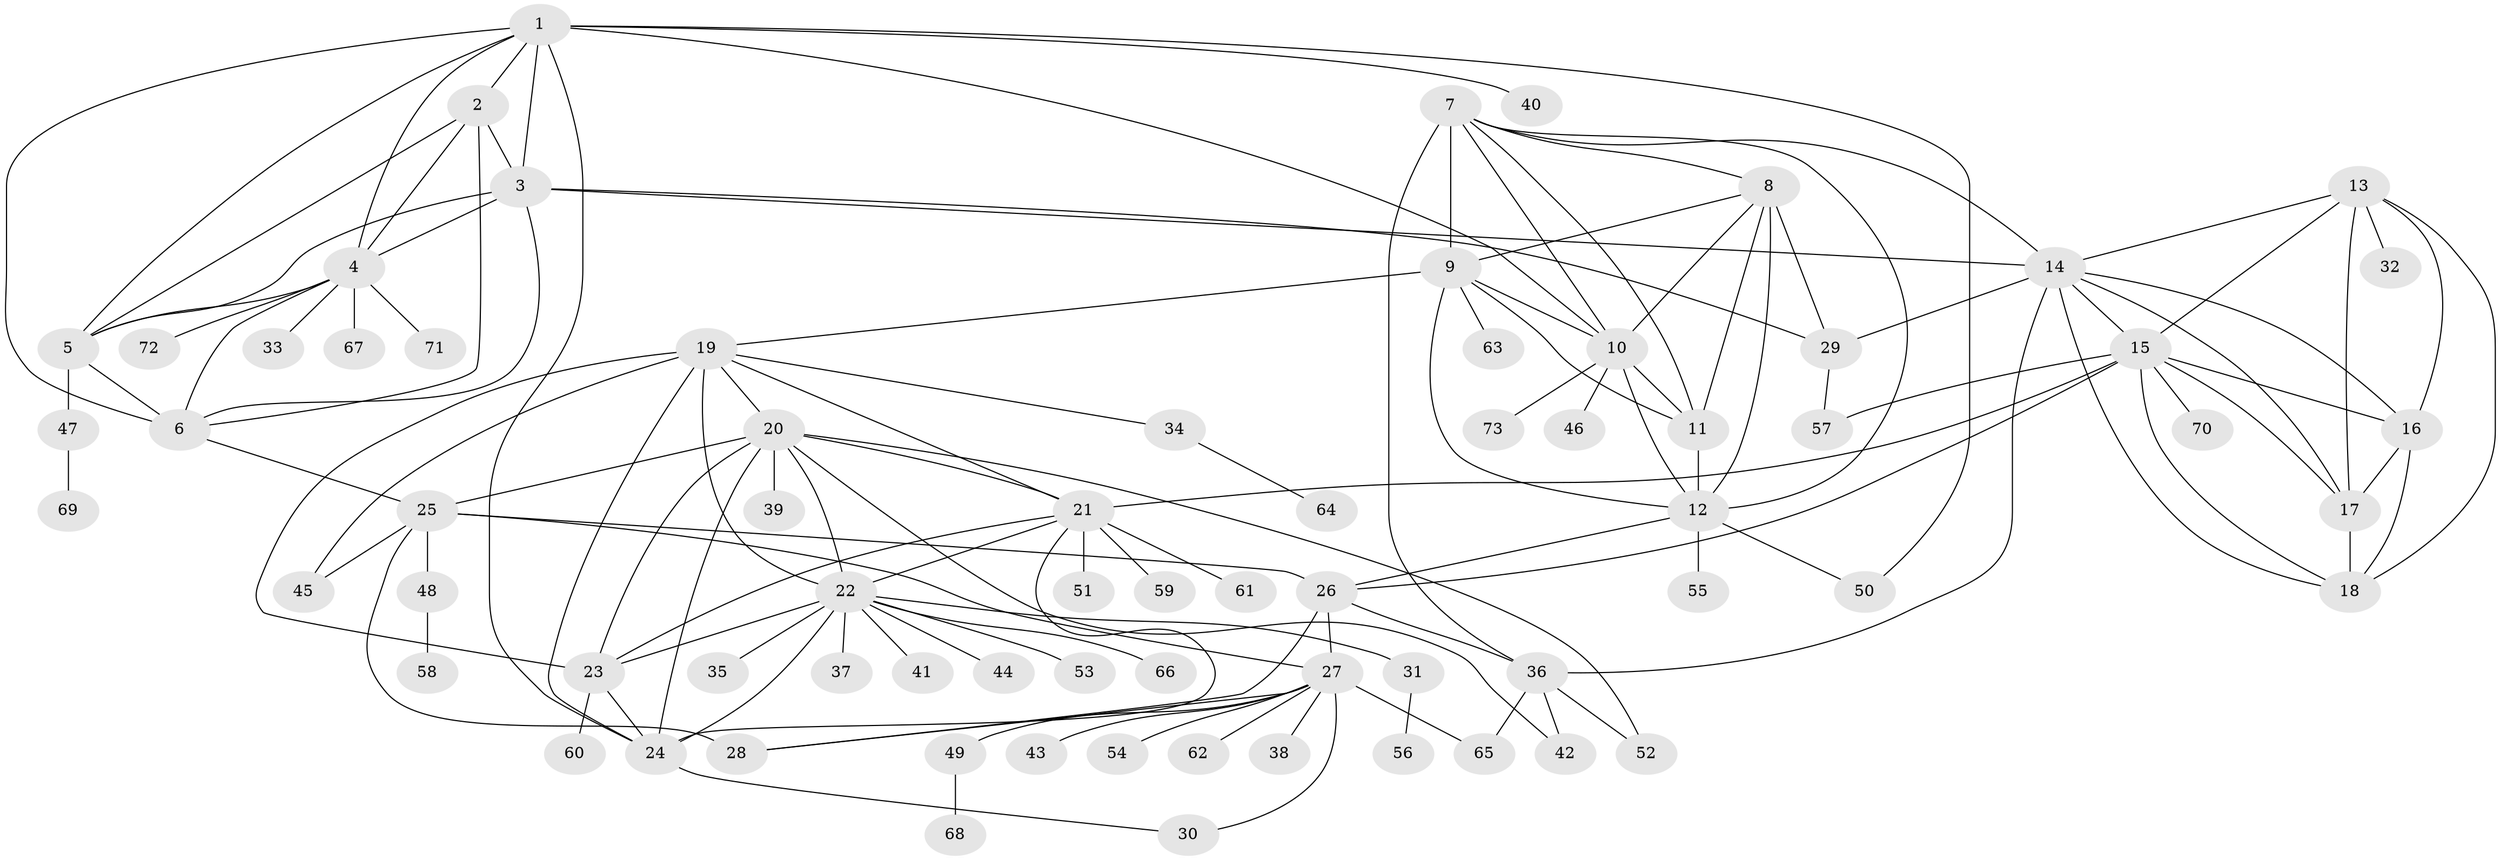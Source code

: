 // original degree distribution, {10: 0.05785123966942149, 9: 0.049586776859504134, 7: 0.04132231404958678, 11: 0.008264462809917356, 8: 0.03305785123966942, 6: 0.024793388429752067, 5: 0.01652892561983471, 13: 0.01652892561983471, 2: 0.1652892561983471, 1: 0.5619834710743802, 4: 0.008264462809917356, 3: 0.01652892561983471}
// Generated by graph-tools (version 1.1) at 2025/52/03/04/25 22:52:47]
// undirected, 73 vertices, 132 edges
graph export_dot {
  node [color=gray90,style=filled];
  1;
  2;
  3;
  4;
  5;
  6;
  7;
  8;
  9;
  10;
  11;
  12;
  13;
  14;
  15;
  16;
  17;
  18;
  19;
  20;
  21;
  22;
  23;
  24;
  25;
  26;
  27;
  28;
  29;
  30;
  31;
  32;
  33;
  34;
  35;
  36;
  37;
  38;
  39;
  40;
  41;
  42;
  43;
  44;
  45;
  46;
  47;
  48;
  49;
  50;
  51;
  52;
  53;
  54;
  55;
  56;
  57;
  58;
  59;
  60;
  61;
  62;
  63;
  64;
  65;
  66;
  67;
  68;
  69;
  70;
  71;
  72;
  73;
  1 -- 2 [weight=1.0];
  1 -- 3 [weight=1.0];
  1 -- 4 [weight=1.0];
  1 -- 5 [weight=1.0];
  1 -- 6 [weight=1.0];
  1 -- 10 [weight=1.0];
  1 -- 24 [weight=1.0];
  1 -- 40 [weight=1.0];
  1 -- 50 [weight=1.0];
  2 -- 3 [weight=4.0];
  2 -- 4 [weight=1.0];
  2 -- 5 [weight=1.0];
  2 -- 6 [weight=1.0];
  3 -- 4 [weight=1.0];
  3 -- 5 [weight=1.0];
  3 -- 6 [weight=1.0];
  3 -- 14 [weight=1.0];
  3 -- 29 [weight=1.0];
  4 -- 5 [weight=1.0];
  4 -- 6 [weight=1.0];
  4 -- 33 [weight=1.0];
  4 -- 67 [weight=1.0];
  4 -- 71 [weight=1.0];
  4 -- 72 [weight=1.0];
  5 -- 6 [weight=1.0];
  5 -- 47 [weight=1.0];
  6 -- 25 [weight=1.0];
  7 -- 8 [weight=1.0];
  7 -- 9 [weight=1.0];
  7 -- 10 [weight=1.0];
  7 -- 11 [weight=1.0];
  7 -- 12 [weight=1.0];
  7 -- 14 [weight=1.0];
  7 -- 36 [weight=4.0];
  8 -- 9 [weight=1.0];
  8 -- 10 [weight=1.0];
  8 -- 11 [weight=1.0];
  8 -- 12 [weight=1.0];
  8 -- 29 [weight=4.0];
  9 -- 10 [weight=1.0];
  9 -- 11 [weight=1.0];
  9 -- 12 [weight=1.0];
  9 -- 19 [weight=1.0];
  9 -- 63 [weight=1.0];
  10 -- 11 [weight=1.0];
  10 -- 12 [weight=1.0];
  10 -- 46 [weight=1.0];
  10 -- 73 [weight=1.0];
  11 -- 12 [weight=1.0];
  12 -- 26 [weight=1.0];
  12 -- 50 [weight=1.0];
  12 -- 55 [weight=1.0];
  13 -- 14 [weight=1.0];
  13 -- 15 [weight=1.0];
  13 -- 16 [weight=1.0];
  13 -- 17 [weight=1.0];
  13 -- 18 [weight=1.0];
  13 -- 32 [weight=1.0];
  14 -- 15 [weight=1.0];
  14 -- 16 [weight=1.0];
  14 -- 17 [weight=1.0];
  14 -- 18 [weight=1.0];
  14 -- 29 [weight=1.0];
  14 -- 36 [weight=1.0];
  15 -- 16 [weight=1.0];
  15 -- 17 [weight=1.0];
  15 -- 18 [weight=1.0];
  15 -- 21 [weight=1.0];
  15 -- 26 [weight=1.0];
  15 -- 57 [weight=1.0];
  15 -- 70 [weight=1.0];
  16 -- 17 [weight=4.0];
  16 -- 18 [weight=1.0];
  17 -- 18 [weight=1.0];
  19 -- 20 [weight=1.0];
  19 -- 21 [weight=1.0];
  19 -- 22 [weight=1.0];
  19 -- 23 [weight=1.0];
  19 -- 24 [weight=1.0];
  19 -- 34 [weight=1.0];
  19 -- 45 [weight=1.0];
  20 -- 21 [weight=1.0];
  20 -- 22 [weight=1.0];
  20 -- 23 [weight=1.0];
  20 -- 24 [weight=1.0];
  20 -- 25 [weight=1.0];
  20 -- 39 [weight=1.0];
  20 -- 42 [weight=1.0];
  20 -- 52 [weight=1.0];
  21 -- 22 [weight=1.0];
  21 -- 23 [weight=1.0];
  21 -- 24 [weight=1.0];
  21 -- 51 [weight=1.0];
  21 -- 59 [weight=1.0];
  21 -- 61 [weight=1.0];
  22 -- 23 [weight=1.0];
  22 -- 24 [weight=1.0];
  22 -- 31 [weight=1.0];
  22 -- 35 [weight=1.0];
  22 -- 37 [weight=1.0];
  22 -- 41 [weight=1.0];
  22 -- 44 [weight=1.0];
  22 -- 53 [weight=1.0];
  22 -- 66 [weight=1.0];
  23 -- 24 [weight=1.0];
  23 -- 60 [weight=2.0];
  24 -- 30 [weight=1.0];
  25 -- 26 [weight=3.0];
  25 -- 27 [weight=3.0];
  25 -- 28 [weight=4.0];
  25 -- 45 [weight=1.0];
  25 -- 48 [weight=1.0];
  26 -- 27 [weight=1.0];
  26 -- 28 [weight=1.0];
  26 -- 36 [weight=1.0];
  27 -- 28 [weight=1.0];
  27 -- 30 [weight=1.0];
  27 -- 38 [weight=1.0];
  27 -- 43 [weight=1.0];
  27 -- 49 [weight=1.0];
  27 -- 54 [weight=1.0];
  27 -- 62 [weight=1.0];
  27 -- 65 [weight=1.0];
  29 -- 57 [weight=1.0];
  31 -- 56 [weight=1.0];
  34 -- 64 [weight=1.0];
  36 -- 42 [weight=1.0];
  36 -- 52 [weight=1.0];
  36 -- 65 [weight=1.0];
  47 -- 69 [weight=1.0];
  48 -- 58 [weight=1.0];
  49 -- 68 [weight=1.0];
}
